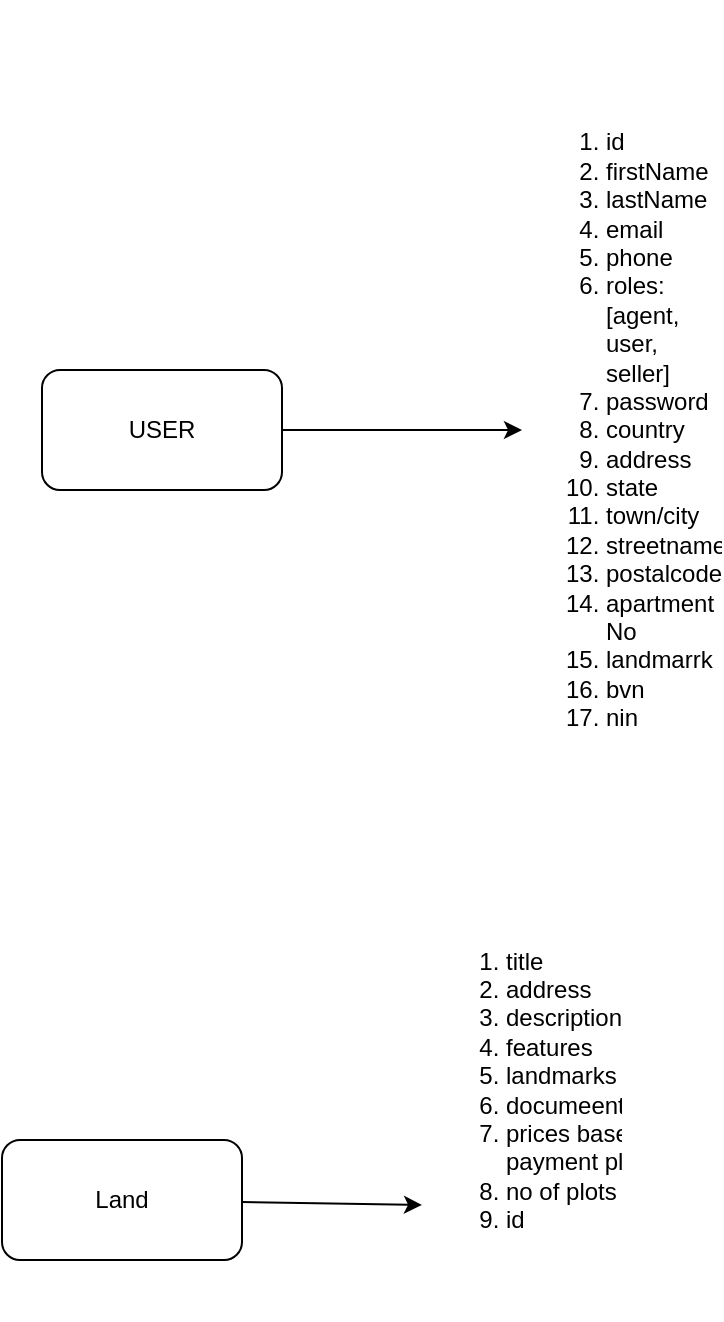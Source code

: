 <mxfile>
    <diagram id="kDcBXF374j9Ri9zJXK7-" name="Page-1">
        <mxGraphModel dx="710" dy="626" grid="1" gridSize="10" guides="1" tooltips="1" connect="1" arrows="1" fold="1" page="1" pageScale="1" pageWidth="850" pageHeight="1100" math="0" shadow="0">
            <root>
                <mxCell id="0"/>
                <mxCell id="1" parent="0"/>
                <mxCell id="5" style="edgeStyle=none;html=1;exitX=1;exitY=0.5;exitDx=0;exitDy=0;" edge="1" parent="1" source="2" target="4">
                    <mxGeometry relative="1" as="geometry"/>
                </mxCell>
                <mxCell id="4" value="&lt;ol&gt;&lt;li&gt;&lt;span style=&quot;background-color: initial;&quot;&gt;id&lt;/span&gt;&lt;/li&gt;&lt;li&gt;&lt;span style=&quot;background-color: initial;&quot;&gt;firstName&lt;/span&gt;&lt;/li&gt;&lt;li&gt;lastName&lt;/li&gt;&lt;li&gt;email&lt;/li&gt;&lt;li&gt;phone&lt;/li&gt;&lt;li&gt;roles: [agent, user, seller]&lt;/li&gt;&lt;li&gt;password&lt;/li&gt;&lt;li&gt;country&lt;/li&gt;&lt;li&gt;address&lt;/li&gt;&lt;li&gt;state&lt;/li&gt;&lt;li&gt;town/city&lt;/li&gt;&lt;li&gt;streetname&lt;/li&gt;&lt;li&gt;postalcode&lt;/li&gt;&lt;li&gt;apartment No&lt;/li&gt;&lt;li&gt;landmarrk&lt;/li&gt;&lt;li&gt;bvn&lt;/li&gt;&lt;li&gt;nin&lt;/li&gt;&lt;/ol&gt;" style="text;strokeColor=none;fillColor=none;html=1;whiteSpace=wrap;verticalAlign=middle;overflow=hidden;" vertex="1" parent="1">
                    <mxGeometry x="360" width="100" height="430" as="geometry"/>
                </mxCell>
                <mxCell id="7" value="" style="group" vertex="1" connectable="0" parent="1">
                    <mxGeometry x="120" y="185" width="120" height="60" as="geometry"/>
                </mxCell>
                <mxCell id="2" value="" style="rounded=1;whiteSpace=wrap;html=1;" vertex="1" parent="7">
                    <mxGeometry width="120" height="60" as="geometry"/>
                </mxCell>
                <mxCell id="3" value="USER" style="text;html=1;strokeColor=none;fillColor=none;align=center;verticalAlign=middle;whiteSpace=wrap;rounded=0;" vertex="1" parent="7">
                    <mxGeometry x="30" y="15" width="60" height="30" as="geometry"/>
                </mxCell>
                <mxCell id="11" style="edgeStyle=none;html=1;entryX=0;entryY=0.75;entryDx=0;entryDy=0;" edge="1" parent="1" source="8" target="10">
                    <mxGeometry relative="1" as="geometry"/>
                </mxCell>
                <mxCell id="10" value="&lt;ol&gt;&lt;li&gt;title&lt;/li&gt;&lt;li&gt;address&lt;/li&gt;&lt;li&gt;description&lt;/li&gt;&lt;li&gt;features&lt;/li&gt;&lt;li&gt;landmarks&lt;/li&gt;&lt;li&gt;documeenttations&lt;/li&gt;&lt;li&gt;prices based on payment plan&lt;/li&gt;&lt;li&gt;no of plots&lt;/li&gt;&lt;li&gt;id&lt;/li&gt;&lt;/ol&gt;" style="text;strokeColor=none;fillColor=none;html=1;whiteSpace=wrap;verticalAlign=middle;overflow=hidden;" vertex="1" parent="1">
                    <mxGeometry x="310" y="430" width="100" height="230" as="geometry"/>
                </mxCell>
                <mxCell id="13" value="" style="group" vertex="1" connectable="0" parent="1">
                    <mxGeometry x="100" y="570" width="120" height="60" as="geometry"/>
                </mxCell>
                <mxCell id="8" value="" style="rounded=1;whiteSpace=wrap;html=1;" vertex="1" parent="13">
                    <mxGeometry width="120" height="60" as="geometry"/>
                </mxCell>
                <mxCell id="9" value="Land" style="text;html=1;strokeColor=none;fillColor=none;align=center;verticalAlign=middle;whiteSpace=wrap;rounded=0;" vertex="1" parent="13">
                    <mxGeometry x="30" y="15" width="60" height="30" as="geometry"/>
                </mxCell>
            </root>
        </mxGraphModel>
    </diagram>
</mxfile>